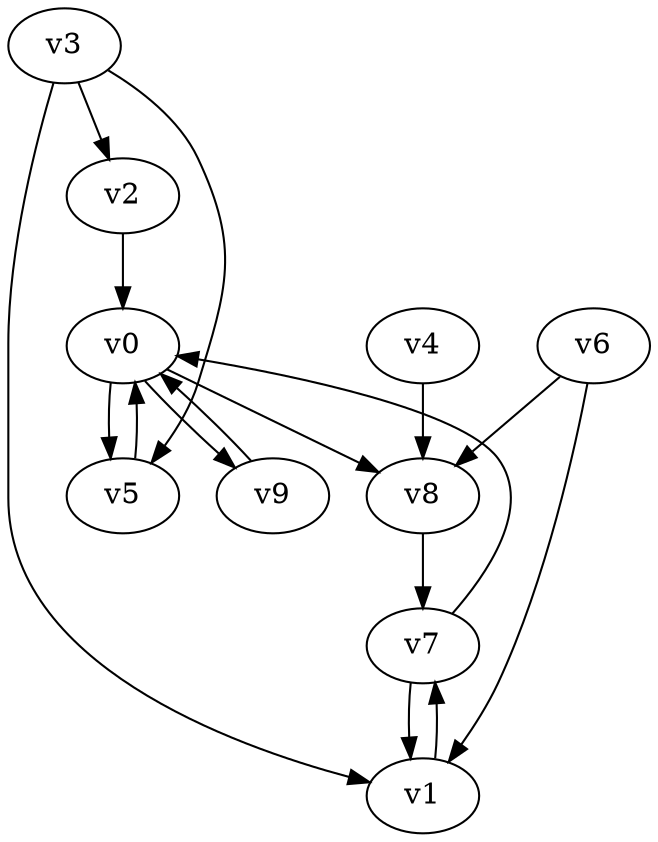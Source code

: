 // Benchmark game 9 - 10 vertices
// time_bound: 7
// targets: v2
digraph G {
    v0 [name="v0", player=1];
    v1 [name="v1", player=1];
    v2 [name="v2", player=0, target=1];
    v3 [name="v3", player=1];
    v4 [name="v4", player=1];
    v5 [name="v5", player=1];
    v6 [name="v6", player=1];
    v7 [name="v7", player=1];
    v8 [name="v8", player=0];
    v9 [name="v9", player=0];

    v0 -> v5;
    v1 -> v7 [constraint="t < 13"];
    v2 -> v0;
    v3 -> v5 [constraint="t >= 4"];
    v4 -> v8;
    v5 -> v0;
    v6 -> v8;
    v7 -> v0 [constraint="t < 14"];
    v8 -> v7;
    v9 -> v0 [constraint="t mod 3 == 1"];
    v7 -> v1;
    v0 -> v9;
    v3 -> v2;
    v0 -> v8;
    v6 -> v1;
    v3 -> v1;
}
